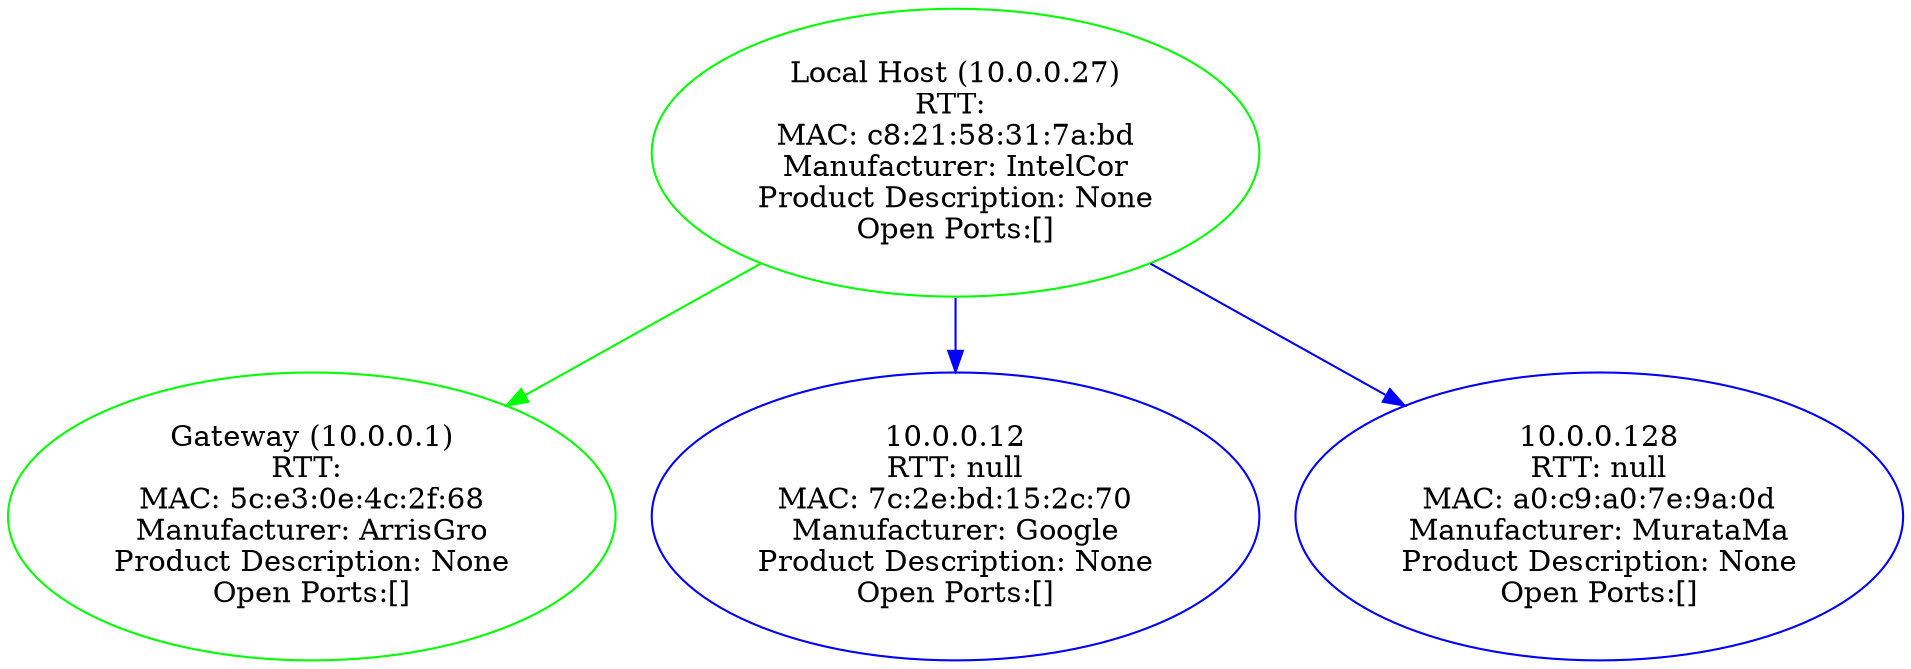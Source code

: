 // LAN Visualization
digraph {
	node [color=green]
	"10.0.0.27" [label="Local Host (10.0.0.27)
RTT: 
MAC: c8:21:58:31:7a:bd
Manufacturer: IntelCor
Product Description: None
Open Ports:[]"]
	node [color=green]
	"10.0.0.1" [label="Gateway (10.0.0.1)
RTT: 
MAC: 5c:e3:0e:4c:2f:68
Manufacturer: ArrisGro
Product Description: None
Open Ports:[]"]
	edge [color=green]
	"10.0.0.27" -> "10.0.0.1"
	node [color=blue]
	edge [color=blue]
	"10.0.0.12" [label="10.0.0.12
RTT: null
MAC: 7c:2e:bd:15:2c:70
Manufacturer: Google
Product Description: None
Open Ports:[]"]
	"10.0.0.27" -> "10.0.0.12"
	node [color=blue]
	edge [color=blue]
	"10.0.0.128" [label="10.0.0.128
RTT: null
MAC: a0:c9:a0:7e:9a:0d
Manufacturer: MurataMa
Product Description: None
Open Ports:[]"]
	"10.0.0.27" -> "10.0.0.128"
}
